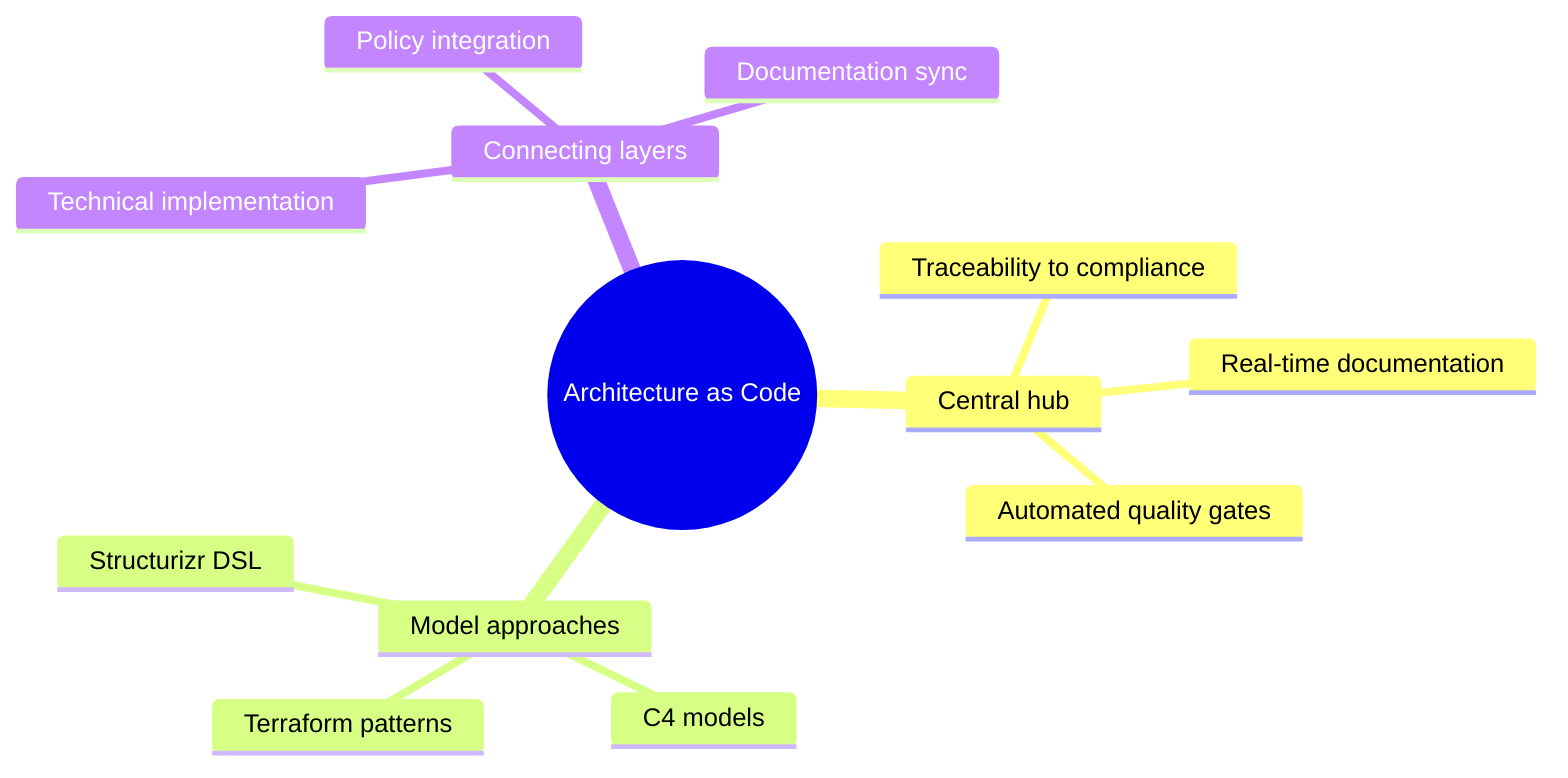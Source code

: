%%{init: {"theme": "base", "themeVariables": {"primaryColor": "#1E3A8A", "primaryTextColor": "#F8FAFC", "secondaryColor": "#2563EB", "tertiaryColor": "#BFDBFE", "background": "#F8FAFF", "lineColor": "#1E3A8A", "textColor": "#0F172A", "fontFamily": "Inter, 'Segoe UI', sans-serif", "mindmapBranchColor": "#1E3A8A", "mindmapLeafColor": "#2563EB"}}}%%
mindmap
  root((Architecture as Code))
    Central hub
      Traceability to compliance
      Real-time documentation
      Automated quality gates
    Model approaches
      Structurizr DSL
      C4 models
      Terraform patterns
    Connecting layers
      Technical implementation
      Policy integration
      Documentation sync